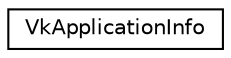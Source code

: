 digraph "Graphical Class Hierarchy"
{
 // LATEX_PDF_SIZE
  edge [fontname="Helvetica",fontsize="10",labelfontname="Helvetica",labelfontsize="10"];
  node [fontname="Helvetica",fontsize="10",shape=record];
  rankdir="LR";
  Node0 [label="VkApplicationInfo",height=0.2,width=0.4,color="black", fillcolor="white", style="filled",URL="$structVkApplicationInfo.html",tooltip=" "];
}
